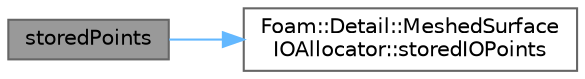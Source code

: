 digraph "storedPoints"
{
 // LATEX_PDF_SIZE
  bgcolor="transparent";
  edge [fontname=Helvetica,fontsize=10,labelfontname=Helvetica,labelfontsize=10];
  node [fontname=Helvetica,fontsize=10,shape=box,height=0.2,width=0.4];
  rankdir="LR";
  Node1 [id="Node000001",label="storedPoints",height=0.2,width=0.4,color="gray40", fillcolor="grey60", style="filled", fontcolor="black",tooltip=" "];
  Node1 -> Node2 [id="edge1_Node000001_Node000002",color="steelblue1",style="solid",tooltip=" "];
  Node2 [id="Node000002",label="Foam::Detail::MeshedSurface\lIOAllocator::storedIOPoints",height=0.2,width=0.4,color="grey40", fillcolor="white", style="filled",URL="$classFoam_1_1Detail_1_1MeshedSurfaceIOAllocator.html#a8270806962dc5fd85585dec80eb1435f",tooltip=" "];
}
